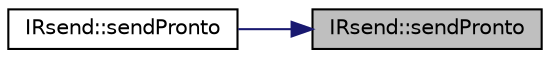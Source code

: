 digraph "IRsend::sendPronto"
{
 // LATEX_PDF_SIZE
  edge [fontname="Helvetica",fontsize="10",labelfontname="Helvetica",labelfontsize="10"];
  node [fontname="Helvetica",fontsize="10",shape=record];
  rankdir="RL";
  Node1 [label="IRsend::sendPronto",height=0.2,width=0.4,color="black", fillcolor="grey75", style="filled", fontcolor="black",tooltip=" "];
  Node1 -> Node2 [dir="back",color="midnightblue",fontsize="10",style="solid",fontname="Helvetica"];
  Node2 [label="IRsend::sendPronto",height=0.2,width=0.4,color="black", fillcolor="white", style="filled",URL="$group___decoder.html#ga5174f63b73d3ba9fe997bdb98a4af0c5",tooltip=" "];
}
